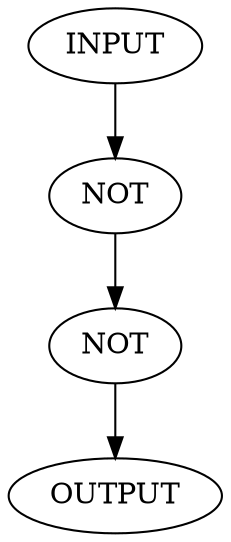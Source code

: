 
digraph test {

I [label = "INPUT"];

GATE_1 [label = "NOT" ];
GATE_2 [label = "NOT" ];

O [label = "OUTPUT"];

I -> GATE_1 ;
GATE_1 -> GATE_2 ;
GATE_2 -> O ;

}
